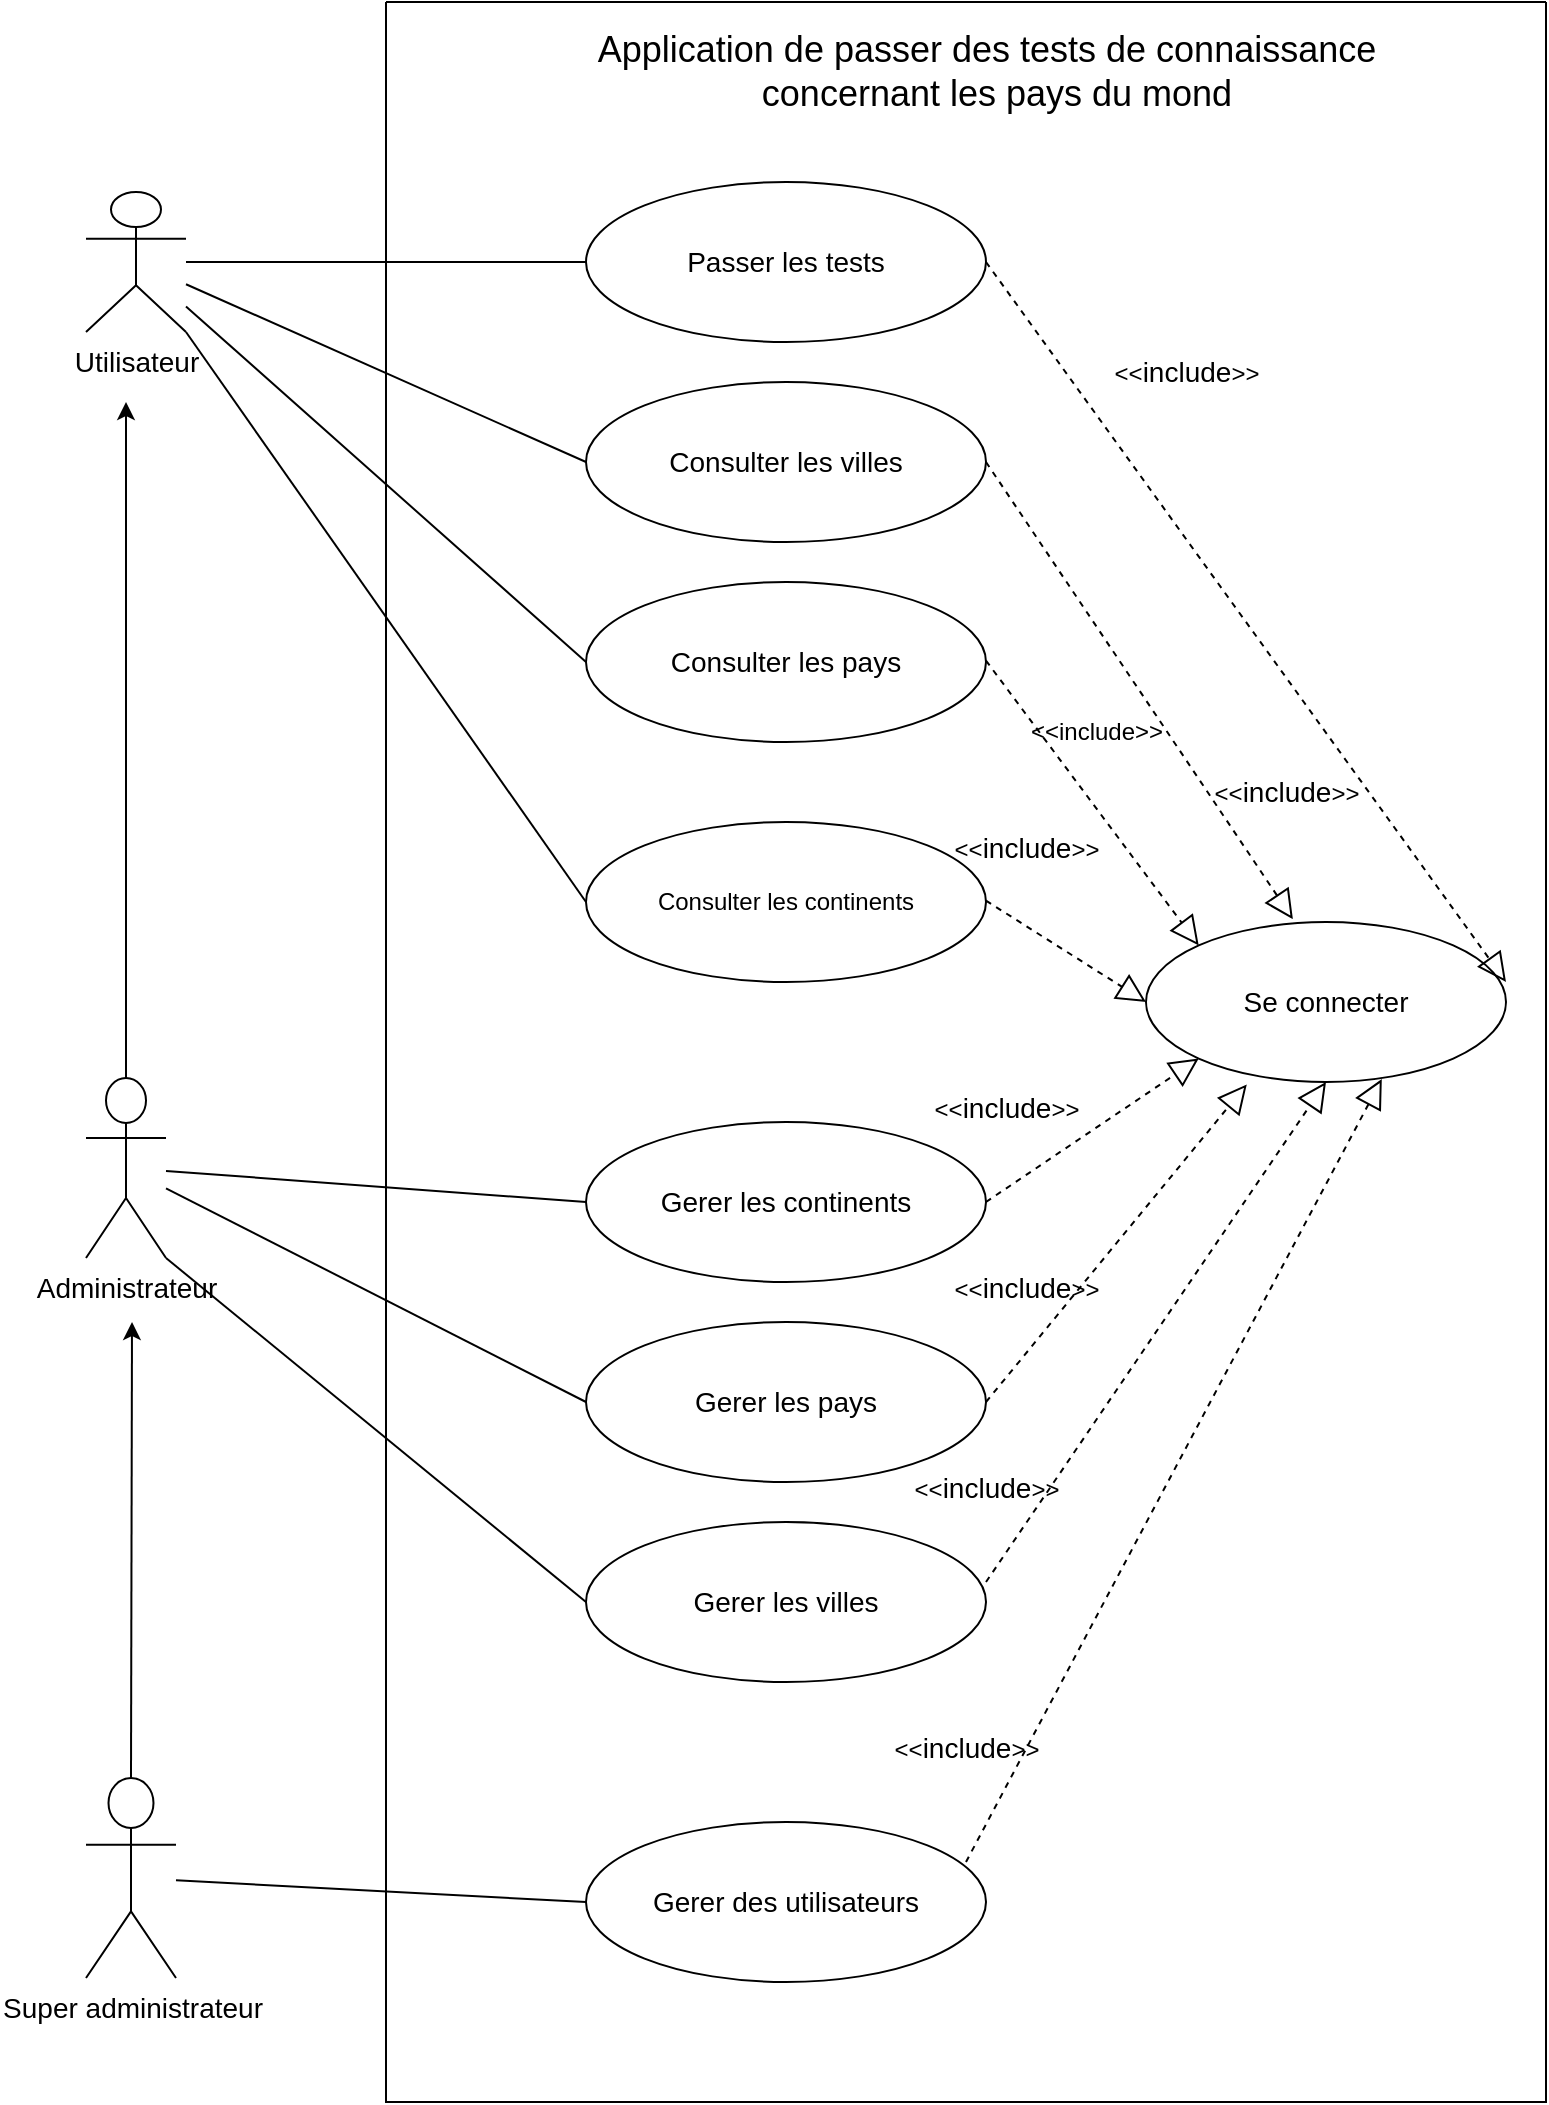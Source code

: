 <mxfile version="28.2.0">
  <diagram name="Page-1" id="0Tlv5p3fIX01DbOJ3W_C">
    <mxGraphModel dx="1483" dy="944" grid="1" gridSize="10" guides="1" tooltips="1" connect="1" arrows="1" fold="1" page="1" pageScale="1" pageWidth="827" pageHeight="1169" math="0" shadow="0">
      <root>
        <mxCell id="0" />
        <mxCell id="1" parent="0" />
        <mxCell id="hA3QPDLbO7z5fAkWYZ9S-2" value="" style="swimlane;startSize=0;" vertex="1" parent="1">
          <mxGeometry x="220" y="30" width="580" height="1050" as="geometry" />
        </mxCell>
        <mxCell id="hA3QPDLbO7z5fAkWYZ9S-3" value="&lt;font style=&quot;font-size: 18px;&quot;&gt;Application de passer des tests de connaissance&amp;nbsp;&amp;nbsp;&lt;/font&gt;&lt;div&gt;&lt;font style=&quot;font-size: 18px;&quot;&gt;concernant les pays du mond&lt;/font&gt;&lt;/div&gt;" style="text;html=1;align=center;verticalAlign=middle;resizable=0;points=[];autosize=1;strokeColor=none;fillColor=none;" vertex="1" parent="hA3QPDLbO7z5fAkWYZ9S-2">
          <mxGeometry x="95" y="5" width="420" height="60" as="geometry" />
        </mxCell>
        <mxCell id="hA3QPDLbO7z5fAkWYZ9S-5" value="&lt;font style=&quot;font-size: 14px;&quot;&gt;Passer les tests&lt;/font&gt;" style="ellipse;whiteSpace=wrap;html=1;" vertex="1" parent="hA3QPDLbO7z5fAkWYZ9S-2">
          <mxGeometry x="100" y="90" width="200" height="80" as="geometry" />
        </mxCell>
        <mxCell id="hA3QPDLbO7z5fAkWYZ9S-9" value="&lt;font style=&quot;font-size: 14px;&quot;&gt;Consulter les villes&lt;/font&gt;" style="ellipse;whiteSpace=wrap;html=1;" vertex="1" parent="hA3QPDLbO7z5fAkWYZ9S-2">
          <mxGeometry x="100" y="190" width="200" height="80" as="geometry" />
        </mxCell>
        <mxCell id="hA3QPDLbO7z5fAkWYZ9S-10" value="&lt;font style=&quot;font-size: 14px;&quot;&gt;Consulter les pays&lt;/font&gt;" style="ellipse;whiteSpace=wrap;html=1;" vertex="1" parent="hA3QPDLbO7z5fAkWYZ9S-2">
          <mxGeometry x="100" y="290" width="200" height="80" as="geometry" />
        </mxCell>
        <mxCell id="hA3QPDLbO7z5fAkWYZ9S-11" value="Consulter les continents" style="ellipse;whiteSpace=wrap;html=1;" vertex="1" parent="hA3QPDLbO7z5fAkWYZ9S-2">
          <mxGeometry x="100" y="410" width="200" height="80" as="geometry" />
        </mxCell>
        <mxCell id="hA3QPDLbO7z5fAkWYZ9S-13" style="edgeStyle=orthogonalEdgeStyle;rounded=0;orthogonalLoop=1;jettySize=auto;html=1;exitX=0.5;exitY=1;exitDx=0;exitDy=0;" edge="1" parent="hA3QPDLbO7z5fAkWYZ9S-2" source="hA3QPDLbO7z5fAkWYZ9S-5" target="hA3QPDLbO7z5fAkWYZ9S-5">
          <mxGeometry relative="1" as="geometry" />
        </mxCell>
        <mxCell id="hA3QPDLbO7z5fAkWYZ9S-20" value="&lt;font style=&quot;font-size: 14px;&quot;&gt;Gerer les pays&lt;/font&gt;" style="ellipse;whiteSpace=wrap;html=1;" vertex="1" parent="hA3QPDLbO7z5fAkWYZ9S-2">
          <mxGeometry x="100" y="660" width="200" height="80" as="geometry" />
        </mxCell>
        <mxCell id="hA3QPDLbO7z5fAkWYZ9S-21" value="&lt;font style=&quot;font-size: 14px;&quot;&gt;Gerer les villes&lt;/font&gt;" style="ellipse;whiteSpace=wrap;html=1;" vertex="1" parent="hA3QPDLbO7z5fAkWYZ9S-2">
          <mxGeometry x="100" y="760" width="200" height="80" as="geometry" />
        </mxCell>
        <mxCell id="hA3QPDLbO7z5fAkWYZ9S-26" value="&lt;font style=&quot;font-size: 14px;&quot;&gt;Gerer des utilisateurs&lt;/font&gt;" style="ellipse;whiteSpace=wrap;html=1;" vertex="1" parent="hA3QPDLbO7z5fAkWYZ9S-2">
          <mxGeometry x="100" y="910" width="200" height="80" as="geometry" />
        </mxCell>
        <mxCell id="hA3QPDLbO7z5fAkWYZ9S-31" value="&lt;font style=&quot;font-size: 14px;&quot;&gt;Se connecter&lt;/font&gt;" style="ellipse;whiteSpace=wrap;html=1;" vertex="1" parent="hA3QPDLbO7z5fAkWYZ9S-2">
          <mxGeometry x="380" y="460" width="180" height="80" as="geometry" />
        </mxCell>
        <mxCell id="hA3QPDLbO7z5fAkWYZ9S-32" value="" style="endArrow=block;dashed=1;endFill=0;endSize=12;html=1;rounded=0;entryX=0;entryY=0.5;entryDx=0;entryDy=0;" edge="1" parent="hA3QPDLbO7z5fAkWYZ9S-2" target="hA3QPDLbO7z5fAkWYZ9S-31">
          <mxGeometry width="160" relative="1" as="geometry">
            <mxPoint x="300" y="449.33" as="sourcePoint" />
            <mxPoint x="460" y="449.33" as="targetPoint" />
          </mxGeometry>
        </mxCell>
        <mxCell id="hA3QPDLbO7z5fAkWYZ9S-33" value="" style="endArrow=block;dashed=1;endFill=0;endSize=12;html=1;rounded=0;entryX=0;entryY=0;entryDx=0;entryDy=0;" edge="1" parent="hA3QPDLbO7z5fAkWYZ9S-2" target="hA3QPDLbO7z5fAkWYZ9S-31">
          <mxGeometry width="160" relative="1" as="geometry">
            <mxPoint x="300" y="329.33" as="sourcePoint" />
            <mxPoint x="460" y="329.33" as="targetPoint" />
          </mxGeometry>
        </mxCell>
        <mxCell id="hA3QPDLbO7z5fAkWYZ9S-34" value="" style="endArrow=block;dashed=1;endFill=0;endSize=12;html=1;rounded=0;entryX=0.408;entryY=-0.018;entryDx=0;entryDy=0;entryPerimeter=0;exitX=1;exitY=0.5;exitDx=0;exitDy=0;" edge="1" parent="hA3QPDLbO7z5fAkWYZ9S-2" source="hA3QPDLbO7z5fAkWYZ9S-9" target="hA3QPDLbO7z5fAkWYZ9S-31">
          <mxGeometry width="160" relative="1" as="geometry">
            <mxPoint x="310" y="229.33" as="sourcePoint" />
            <mxPoint x="470" y="229.33" as="targetPoint" />
          </mxGeometry>
        </mxCell>
        <mxCell id="hA3QPDLbO7z5fAkWYZ9S-35" value="" style="endArrow=block;dashed=1;endFill=0;endSize=12;html=1;rounded=0;exitX=1;exitY=0.5;exitDx=0;exitDy=0;entryX=1;entryY=0.375;entryDx=0;entryDy=0;entryPerimeter=0;" edge="1" parent="hA3QPDLbO7z5fAkWYZ9S-2" source="hA3QPDLbO7z5fAkWYZ9S-5" target="hA3QPDLbO7z5fAkWYZ9S-31">
          <mxGeometry width="160" relative="1" as="geometry">
            <mxPoint x="350" y="210" as="sourcePoint" />
            <mxPoint x="510" y="210" as="targetPoint" />
          </mxGeometry>
        </mxCell>
        <mxCell id="hA3QPDLbO7z5fAkWYZ9S-36" value="" style="endArrow=block;dashed=1;endFill=0;endSize=12;html=1;rounded=0;entryX=0;entryY=1;entryDx=0;entryDy=0;" edge="1" parent="hA3QPDLbO7z5fAkWYZ9S-2" target="hA3QPDLbO7z5fAkWYZ9S-31">
          <mxGeometry width="160" relative="1" as="geometry">
            <mxPoint x="300" y="600" as="sourcePoint" />
            <mxPoint x="460" y="600" as="targetPoint" />
          </mxGeometry>
        </mxCell>
        <mxCell id="hA3QPDLbO7z5fAkWYZ9S-37" value="" style="endArrow=block;dashed=1;endFill=0;endSize=12;html=1;rounded=0;exitX=1;exitY=0.5;exitDx=0;exitDy=0;entryX=0.28;entryY=1.015;entryDx=0;entryDy=0;entryPerimeter=0;" edge="1" parent="hA3QPDLbO7z5fAkWYZ9S-2" source="hA3QPDLbO7z5fAkWYZ9S-20" target="hA3QPDLbO7z5fAkWYZ9S-31">
          <mxGeometry width="160" relative="1" as="geometry">
            <mxPoint x="330" y="660" as="sourcePoint" />
            <mxPoint x="490" y="660" as="targetPoint" />
          </mxGeometry>
        </mxCell>
        <mxCell id="hA3QPDLbO7z5fAkWYZ9S-38" value="" style="endArrow=block;dashed=1;endFill=0;endSize=12;html=1;rounded=0;entryX=0.5;entryY=1;entryDx=0;entryDy=0;" edge="1" parent="hA3QPDLbO7z5fAkWYZ9S-2" target="hA3QPDLbO7z5fAkWYZ9S-31">
          <mxGeometry width="160" relative="1" as="geometry">
            <mxPoint x="300" y="790" as="sourcePoint" />
            <mxPoint x="470" y="799.33" as="targetPoint" />
          </mxGeometry>
        </mxCell>
        <mxCell id="hA3QPDLbO7z5fAkWYZ9S-39" value="" style="endArrow=block;dashed=1;endFill=0;endSize=12;html=1;rounded=0;entryX=0.655;entryY=0.982;entryDx=0;entryDy=0;entryPerimeter=0;" edge="1" parent="hA3QPDLbO7z5fAkWYZ9S-2" target="hA3QPDLbO7z5fAkWYZ9S-31">
          <mxGeometry width="160" relative="1" as="geometry">
            <mxPoint x="290" y="930" as="sourcePoint" />
            <mxPoint x="450" y="930" as="targetPoint" />
          </mxGeometry>
        </mxCell>
        <mxCell id="hA3QPDLbO7z5fAkWYZ9S-40" value="&amp;lt;&amp;lt;&lt;font style=&quot;font-size: 14px;&quot;&gt;include&lt;/font&gt;&amp;gt;&amp;gt;" style="text;html=1;align=center;verticalAlign=middle;resizable=0;points=[];autosize=1;strokeColor=none;fillColor=none;" vertex="1" parent="hA3QPDLbO7z5fAkWYZ9S-2">
          <mxGeometry x="350" y="170" width="100" height="30" as="geometry" />
        </mxCell>
        <mxCell id="hA3QPDLbO7z5fAkWYZ9S-42" value="&amp;lt;&amp;lt;&lt;font style=&quot;font-size: 14px;&quot;&gt;include&lt;/font&gt;&amp;gt;&amp;gt;" style="text;html=1;align=center;verticalAlign=middle;resizable=0;points=[];autosize=1;strokeColor=none;fillColor=none;" vertex="1" parent="hA3QPDLbO7z5fAkWYZ9S-2">
          <mxGeometry x="400" y="380" width="100" height="30" as="geometry" />
        </mxCell>
        <mxCell id="hA3QPDLbO7z5fAkWYZ9S-44" value="&amp;lt;&amp;lt;&lt;font style=&quot;font-size: 12px;&quot;&gt;include&lt;/font&gt;&amp;gt;&amp;gt;" style="text;html=1;align=center;verticalAlign=middle;resizable=0;points=[];autosize=1;strokeColor=none;fillColor=none;" vertex="1" parent="hA3QPDLbO7z5fAkWYZ9S-2">
          <mxGeometry x="310" y="350" width="90" height="30" as="geometry" />
        </mxCell>
        <mxCell id="hA3QPDLbO7z5fAkWYZ9S-4" value="&lt;font style=&quot;font-size: 14px;&quot;&gt;Utilisateur&lt;/font&gt;" style="shape=umlActor;verticalLabelPosition=bottom;verticalAlign=top;html=1;outlineConnect=0;" vertex="1" parent="1">
          <mxGeometry x="70" y="125" width="50" height="70" as="geometry" />
        </mxCell>
        <mxCell id="hA3QPDLbO7z5fAkWYZ9S-12" value="" style="endArrow=none;html=1;rounded=0;exitX=0;exitY=0.5;exitDx=0;exitDy=0;" edge="1" parent="1" source="hA3QPDLbO7z5fAkWYZ9S-5" target="hA3QPDLbO7z5fAkWYZ9S-4">
          <mxGeometry width="50" height="50" relative="1" as="geometry">
            <mxPoint x="380" y="250" as="sourcePoint" />
            <mxPoint x="430" y="200" as="targetPoint" />
          </mxGeometry>
        </mxCell>
        <mxCell id="hA3QPDLbO7z5fAkWYZ9S-14" value="" style="endArrow=none;html=1;rounded=0;entryX=0;entryY=0.5;entryDx=0;entryDy=0;" edge="1" parent="1" source="hA3QPDLbO7z5fAkWYZ9S-4" target="hA3QPDLbO7z5fAkWYZ9S-9">
          <mxGeometry width="50" height="50" relative="1" as="geometry">
            <mxPoint x="130" y="170" as="sourcePoint" />
            <mxPoint x="430" y="200" as="targetPoint" />
          </mxGeometry>
        </mxCell>
        <mxCell id="hA3QPDLbO7z5fAkWYZ9S-15" value="" style="endArrow=none;html=1;rounded=0;entryX=0;entryY=0.5;entryDx=0;entryDy=0;" edge="1" parent="1" source="hA3QPDLbO7z5fAkWYZ9S-4" target="hA3QPDLbO7z5fAkWYZ9S-10">
          <mxGeometry width="50" height="50" relative="1" as="geometry">
            <mxPoint x="120" y="220" as="sourcePoint" />
            <mxPoint x="430" y="200" as="targetPoint" />
          </mxGeometry>
        </mxCell>
        <mxCell id="hA3QPDLbO7z5fAkWYZ9S-16" value="" style="endArrow=none;html=1;rounded=0;entryX=0;entryY=0.5;entryDx=0;entryDy=0;exitX=1;exitY=1;exitDx=0;exitDy=0;exitPerimeter=0;" edge="1" parent="1" source="hA3QPDLbO7z5fAkWYZ9S-4" target="hA3QPDLbO7z5fAkWYZ9S-11">
          <mxGeometry width="50" height="50" relative="1" as="geometry">
            <mxPoint x="110" y="210" as="sourcePoint" />
            <mxPoint x="430" y="200" as="targetPoint" />
          </mxGeometry>
        </mxCell>
        <mxCell id="hA3QPDLbO7z5fAkWYZ9S-18" value="&lt;font style=&quot;font-size: 14px;&quot;&gt;Administrateur&lt;/font&gt;" style="shape=umlActor;verticalLabelPosition=bottom;verticalAlign=top;html=1;outlineConnect=0;" vertex="1" parent="1">
          <mxGeometry x="70" y="568" width="40" height="90" as="geometry" />
        </mxCell>
        <mxCell id="hA3QPDLbO7z5fAkWYZ9S-19" value="&lt;font style=&quot;font-size: 14px;&quot;&gt;Gerer les continents&lt;/font&gt;" style="ellipse;whiteSpace=wrap;html=1;" vertex="1" parent="1">
          <mxGeometry x="320" y="590" width="200" height="80" as="geometry" />
        </mxCell>
        <mxCell id="hA3QPDLbO7z5fAkWYZ9S-22" value="" style="endArrow=none;html=1;rounded=0;entryX=0;entryY=0.5;entryDx=0;entryDy=0;" edge="1" parent="1" source="hA3QPDLbO7z5fAkWYZ9S-18" target="hA3QPDLbO7z5fAkWYZ9S-19">
          <mxGeometry width="50" height="50" relative="1" as="geometry">
            <mxPoint x="380" y="660" as="sourcePoint" />
            <mxPoint x="430" y="610" as="targetPoint" />
          </mxGeometry>
        </mxCell>
        <mxCell id="hA3QPDLbO7z5fAkWYZ9S-23" value="" style="endArrow=none;html=1;rounded=0;entryX=0;entryY=0.5;entryDx=0;entryDy=0;" edge="1" parent="1" source="hA3QPDLbO7z5fAkWYZ9S-18" target="hA3QPDLbO7z5fAkWYZ9S-20">
          <mxGeometry width="50" height="50" relative="1" as="geometry">
            <mxPoint x="380" y="660" as="sourcePoint" />
            <mxPoint x="430" y="610" as="targetPoint" />
          </mxGeometry>
        </mxCell>
        <mxCell id="hA3QPDLbO7z5fAkWYZ9S-24" value="" style="endArrow=none;html=1;rounded=0;exitX=1;exitY=1;exitDx=0;exitDy=0;exitPerimeter=0;entryX=0;entryY=0.5;entryDx=0;entryDy=0;" edge="1" parent="1" source="hA3QPDLbO7z5fAkWYZ9S-18" target="hA3QPDLbO7z5fAkWYZ9S-21">
          <mxGeometry width="50" height="50" relative="1" as="geometry">
            <mxPoint x="380" y="660" as="sourcePoint" />
            <mxPoint x="430" y="610" as="targetPoint" />
          </mxGeometry>
        </mxCell>
        <mxCell id="hA3QPDLbO7z5fAkWYZ9S-25" value="&lt;font style=&quot;font-size: 14px;&quot;&gt;Super administrateur&lt;/font&gt;" style="shape=umlActor;verticalLabelPosition=bottom;verticalAlign=top;html=1;outlineConnect=0;" vertex="1" parent="1">
          <mxGeometry x="70" y="918" width="45" height="100" as="geometry" />
        </mxCell>
        <mxCell id="hA3QPDLbO7z5fAkWYZ9S-28" value="" style="endArrow=none;html=1;rounded=0;entryX=0;entryY=0.5;entryDx=0;entryDy=0;" edge="1" parent="1" source="hA3QPDLbO7z5fAkWYZ9S-25" target="hA3QPDLbO7z5fAkWYZ9S-26">
          <mxGeometry width="50" height="50" relative="1" as="geometry">
            <mxPoint x="380" y="890" as="sourcePoint" />
            <mxPoint x="430" y="840" as="targetPoint" />
          </mxGeometry>
        </mxCell>
        <mxCell id="hA3QPDLbO7z5fAkWYZ9S-29" value="" style="endArrow=classic;html=1;rounded=0;exitX=0.5;exitY=0;exitDx=0;exitDy=0;exitPerimeter=0;" edge="1" parent="1" source="hA3QPDLbO7z5fAkWYZ9S-25">
          <mxGeometry width="50" height="50" relative="1" as="geometry">
            <mxPoint x="380" y="890" as="sourcePoint" />
            <mxPoint x="93" y="690" as="targetPoint" />
          </mxGeometry>
        </mxCell>
        <mxCell id="hA3QPDLbO7z5fAkWYZ9S-30" value="" style="endArrow=classic;html=1;rounded=0;exitX=0.5;exitY=0;exitDx=0;exitDy=0;exitPerimeter=0;" edge="1" parent="1" source="hA3QPDLbO7z5fAkWYZ9S-18">
          <mxGeometry width="50" height="50" relative="1" as="geometry">
            <mxPoint x="380" y="630" as="sourcePoint" />
            <mxPoint x="90" y="230" as="targetPoint" />
          </mxGeometry>
        </mxCell>
        <mxCell id="hA3QPDLbO7z5fAkWYZ9S-45" value="&amp;lt;&amp;lt;&lt;font style=&quot;font-size: 14px;&quot;&gt;include&lt;/font&gt;&amp;gt;&amp;gt;" style="text;html=1;align=center;verticalAlign=middle;resizable=0;points=[];autosize=1;strokeColor=none;fillColor=none;" vertex="1" parent="1">
          <mxGeometry x="490" y="438" width="100" height="30" as="geometry" />
        </mxCell>
        <mxCell id="hA3QPDLbO7z5fAkWYZ9S-46" value="&amp;lt;&amp;lt;&lt;font style=&quot;font-size: 14px;&quot;&gt;include&lt;/font&gt;&amp;gt;&amp;gt;" style="text;html=1;align=center;verticalAlign=middle;resizable=0;points=[];autosize=1;strokeColor=none;fillColor=none;" vertex="1" parent="1">
          <mxGeometry x="480" y="568" width="100" height="30" as="geometry" />
        </mxCell>
        <mxCell id="hA3QPDLbO7z5fAkWYZ9S-47" value="&amp;lt;&amp;lt;&lt;font style=&quot;font-size: 14px;&quot;&gt;include&lt;/font&gt;&amp;gt;&amp;gt;" style="text;html=1;align=center;verticalAlign=middle;resizable=0;points=[];autosize=1;strokeColor=none;fillColor=none;" vertex="1" parent="1">
          <mxGeometry x="490" y="658" width="100" height="30" as="geometry" />
        </mxCell>
        <mxCell id="hA3QPDLbO7z5fAkWYZ9S-48" value="&amp;lt;&amp;lt;&lt;font style=&quot;font-size: 14px;&quot;&gt;include&lt;/font&gt;&amp;gt;&amp;gt;" style="text;html=1;align=center;verticalAlign=middle;resizable=0;points=[];autosize=1;strokeColor=none;fillColor=none;" vertex="1" parent="1">
          <mxGeometry x="470" y="758" width="100" height="30" as="geometry" />
        </mxCell>
        <mxCell id="hA3QPDLbO7z5fAkWYZ9S-49" value="&amp;lt;&amp;lt;&lt;font style=&quot;font-size: 14px;&quot;&gt;include&lt;/font&gt;&amp;gt;&amp;gt;" style="text;html=1;align=center;verticalAlign=middle;resizable=0;points=[];autosize=1;strokeColor=none;fillColor=none;" vertex="1" parent="1">
          <mxGeometry x="460" y="888" width="100" height="30" as="geometry" />
        </mxCell>
      </root>
    </mxGraphModel>
  </diagram>
</mxfile>
